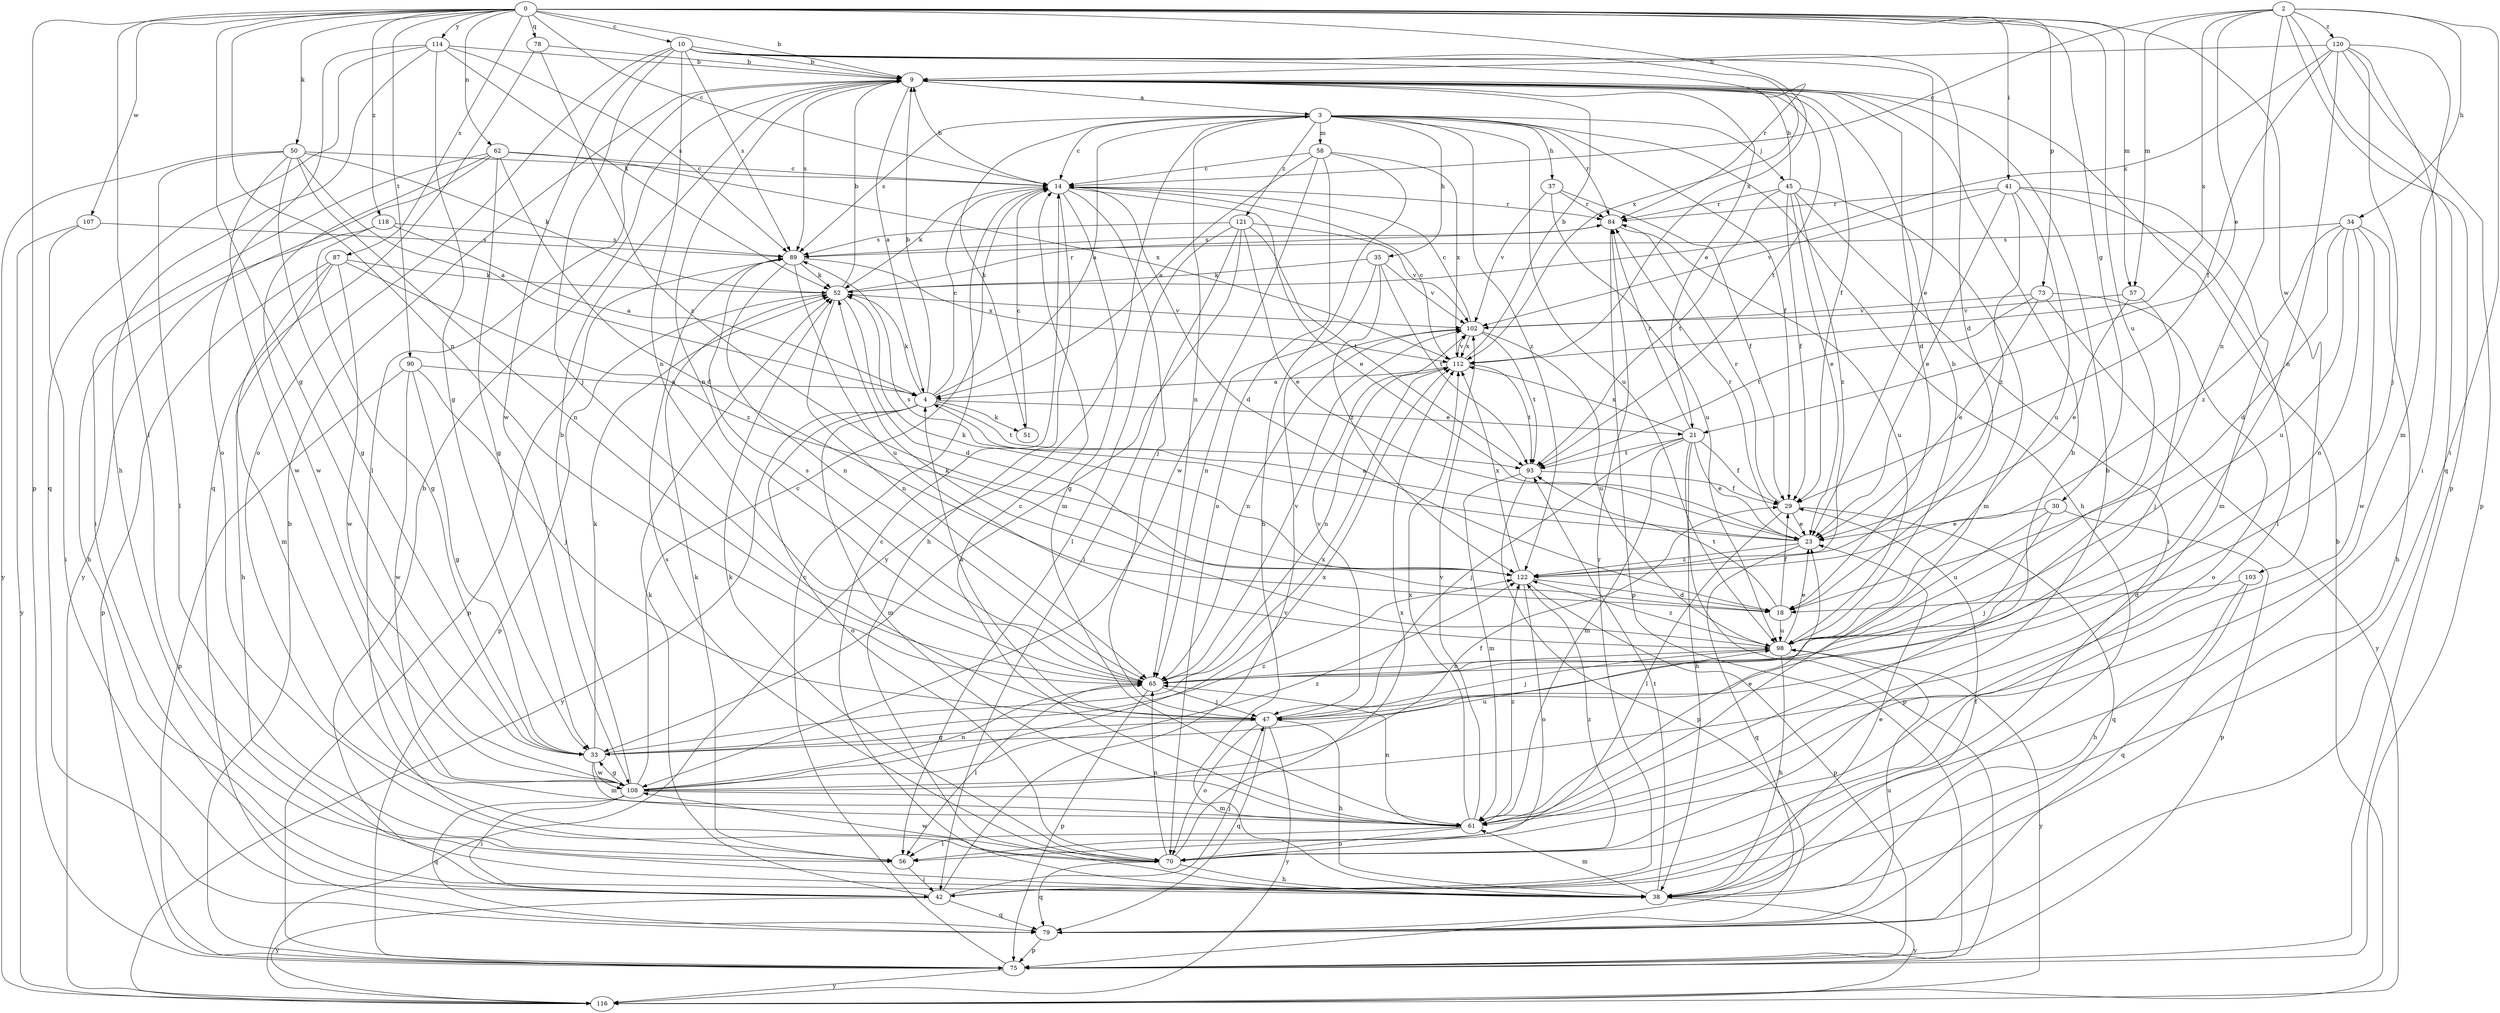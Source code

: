 strict digraph  {
0;
2;
3;
4;
9;
10;
14;
18;
21;
23;
29;
30;
33;
34;
35;
37;
38;
41;
42;
45;
47;
50;
51;
52;
56;
57;
58;
61;
62;
65;
70;
73;
75;
78;
79;
84;
87;
89;
90;
93;
98;
102;
103;
107;
108;
112;
114;
116;
118;
120;
121;
122;
0 -> 9  [label=b];
0 -> 10  [label=c];
0 -> 14  [label=c];
0 -> 30  [label=g];
0 -> 33  [label=g];
0 -> 41  [label=i];
0 -> 50  [label=k];
0 -> 56  [label=l];
0 -> 57  [label=m];
0 -> 62  [label=n];
0 -> 65  [label=n];
0 -> 73  [label=p];
0 -> 75  [label=p];
0 -> 78  [label=q];
0 -> 87  [label=s];
0 -> 90  [label=t];
0 -> 98  [label=u];
0 -> 103  [label=w];
0 -> 107  [label=w];
0 -> 112  [label=x];
0 -> 114  [label=y];
0 -> 118  [label=z];
2 -> 14  [label=c];
2 -> 21  [label=e];
2 -> 34  [label=h];
2 -> 42  [label=i];
2 -> 57  [label=m];
2 -> 65  [label=n];
2 -> 75  [label=p];
2 -> 79  [label=q];
2 -> 112  [label=x];
2 -> 120  [label=z];
3 -> 14  [label=c];
3 -> 29  [label=f];
3 -> 35  [label=h];
3 -> 37  [label=h];
3 -> 38  [label=h];
3 -> 45  [label=j];
3 -> 51  [label=k];
3 -> 58  [label=m];
3 -> 65  [label=n];
3 -> 84  [label=r];
3 -> 89  [label=s];
3 -> 98  [label=u];
3 -> 116  [label=y];
3 -> 121  [label=z];
3 -> 122  [label=z];
4 -> 3  [label=a];
4 -> 9  [label=b];
4 -> 14  [label=c];
4 -> 21  [label=e];
4 -> 51  [label=k];
4 -> 52  [label=k];
4 -> 61  [label=m];
4 -> 70  [label=o];
4 -> 93  [label=t];
4 -> 116  [label=y];
9 -> 3  [label=a];
9 -> 4  [label=a];
9 -> 18  [label=d];
9 -> 21  [label=e];
9 -> 29  [label=f];
9 -> 56  [label=l];
9 -> 65  [label=n];
9 -> 89  [label=s];
9 -> 93  [label=t];
10 -> 9  [label=b];
10 -> 18  [label=d];
10 -> 23  [label=e];
10 -> 47  [label=j];
10 -> 65  [label=n];
10 -> 70  [label=o];
10 -> 84  [label=r];
10 -> 89  [label=s];
10 -> 108  [label=w];
10 -> 112  [label=x];
14 -> 9  [label=b];
14 -> 18  [label=d];
14 -> 23  [label=e];
14 -> 38  [label=h];
14 -> 47  [label=j];
14 -> 52  [label=k];
14 -> 61  [label=m];
14 -> 84  [label=r];
18 -> 29  [label=f];
18 -> 93  [label=t];
18 -> 98  [label=u];
21 -> 23  [label=e];
21 -> 29  [label=f];
21 -> 38  [label=h];
21 -> 47  [label=j];
21 -> 61  [label=m];
21 -> 75  [label=p];
21 -> 84  [label=r];
21 -> 93  [label=t];
21 -> 112  [label=x];
23 -> 4  [label=a];
23 -> 79  [label=q];
23 -> 84  [label=r];
23 -> 89  [label=s];
23 -> 122  [label=z];
29 -> 23  [label=e];
29 -> 56  [label=l];
29 -> 79  [label=q];
29 -> 84  [label=r];
30 -> 23  [label=e];
30 -> 47  [label=j];
30 -> 75  [label=p];
30 -> 98  [label=u];
33 -> 52  [label=k];
33 -> 61  [label=m];
33 -> 98  [label=u];
33 -> 108  [label=w];
33 -> 112  [label=x];
33 -> 122  [label=z];
34 -> 18  [label=d];
34 -> 38  [label=h];
34 -> 65  [label=n];
34 -> 89  [label=s];
34 -> 98  [label=u];
34 -> 108  [label=w];
34 -> 122  [label=z];
35 -> 52  [label=k];
35 -> 65  [label=n];
35 -> 93  [label=t];
35 -> 102  [label=v];
35 -> 122  [label=z];
37 -> 29  [label=f];
37 -> 84  [label=r];
37 -> 98  [label=u];
37 -> 102  [label=v];
38 -> 14  [label=c];
38 -> 23  [label=e];
38 -> 29  [label=f];
38 -> 61  [label=m];
38 -> 93  [label=t];
38 -> 116  [label=y];
41 -> 23  [label=e];
41 -> 56  [label=l];
41 -> 61  [label=m];
41 -> 84  [label=r];
41 -> 98  [label=u];
41 -> 102  [label=v];
41 -> 122  [label=z];
42 -> 9  [label=b];
42 -> 47  [label=j];
42 -> 52  [label=k];
42 -> 79  [label=q];
42 -> 84  [label=r];
42 -> 102  [label=v];
42 -> 116  [label=y];
45 -> 9  [label=b];
45 -> 23  [label=e];
45 -> 29  [label=f];
45 -> 42  [label=i];
45 -> 61  [label=m];
45 -> 84  [label=r];
45 -> 93  [label=t];
45 -> 122  [label=z];
47 -> 4  [label=a];
47 -> 33  [label=g];
47 -> 38  [label=h];
47 -> 70  [label=o];
47 -> 79  [label=q];
47 -> 102  [label=v];
47 -> 116  [label=y];
50 -> 4  [label=a];
50 -> 14  [label=c];
50 -> 33  [label=g];
50 -> 52  [label=k];
50 -> 56  [label=l];
50 -> 65  [label=n];
50 -> 108  [label=w];
50 -> 116  [label=y];
51 -> 14  [label=c];
52 -> 9  [label=b];
52 -> 18  [label=d];
52 -> 65  [label=n];
52 -> 75  [label=p];
52 -> 84  [label=r];
52 -> 102  [label=v];
56 -> 42  [label=i];
56 -> 52  [label=k];
57 -> 23  [label=e];
57 -> 47  [label=j];
57 -> 102  [label=v];
58 -> 4  [label=a];
58 -> 14  [label=c];
58 -> 38  [label=h];
58 -> 70  [label=o];
58 -> 108  [label=w];
58 -> 112  [label=x];
61 -> 9  [label=b];
61 -> 14  [label=c];
61 -> 23  [label=e];
61 -> 56  [label=l];
61 -> 65  [label=n];
61 -> 70  [label=o];
61 -> 102  [label=v];
61 -> 112  [label=x];
61 -> 122  [label=z];
62 -> 14  [label=c];
62 -> 18  [label=d];
62 -> 33  [label=g];
62 -> 42  [label=i];
62 -> 108  [label=w];
62 -> 112  [label=x];
62 -> 116  [label=y];
65 -> 47  [label=j];
65 -> 56  [label=l];
65 -> 75  [label=p];
65 -> 89  [label=s];
65 -> 102  [label=v];
70 -> 9  [label=b];
70 -> 38  [label=h];
70 -> 52  [label=k];
70 -> 65  [label=n];
70 -> 79  [label=q];
70 -> 89  [label=s];
70 -> 108  [label=w];
70 -> 112  [label=x];
70 -> 122  [label=z];
73 -> 23  [label=e];
73 -> 70  [label=o];
73 -> 93  [label=t];
73 -> 102  [label=v];
73 -> 116  [label=y];
75 -> 9  [label=b];
75 -> 14  [label=c];
75 -> 116  [label=y];
78 -> 9  [label=b];
78 -> 79  [label=q];
78 -> 122  [label=z];
79 -> 75  [label=p];
79 -> 98  [label=u];
84 -> 75  [label=p];
84 -> 89  [label=s];
84 -> 98  [label=u];
87 -> 38  [label=h];
87 -> 52  [label=k];
87 -> 61  [label=m];
87 -> 75  [label=p];
87 -> 108  [label=w];
87 -> 122  [label=z];
89 -> 52  [label=k];
89 -> 65  [label=n];
89 -> 75  [label=p];
89 -> 98  [label=u];
89 -> 112  [label=x];
90 -> 4  [label=a];
90 -> 33  [label=g];
90 -> 47  [label=j];
90 -> 75  [label=p];
90 -> 108  [label=w];
93 -> 29  [label=f];
93 -> 61  [label=m];
93 -> 75  [label=p];
98 -> 9  [label=b];
98 -> 23  [label=e];
98 -> 38  [label=h];
98 -> 47  [label=j];
98 -> 52  [label=k];
98 -> 65  [label=n];
98 -> 116  [label=y];
98 -> 122  [label=z];
102 -> 14  [label=c];
102 -> 65  [label=n];
102 -> 93  [label=t];
102 -> 98  [label=u];
102 -> 112  [label=x];
103 -> 18  [label=d];
103 -> 38  [label=h];
103 -> 79  [label=q];
107 -> 42  [label=i];
107 -> 89  [label=s];
107 -> 116  [label=y];
108 -> 9  [label=b];
108 -> 14  [label=c];
108 -> 29  [label=f];
108 -> 33  [label=g];
108 -> 42  [label=i];
108 -> 61  [label=m];
108 -> 65  [label=n];
108 -> 79  [label=q];
108 -> 112  [label=x];
108 -> 122  [label=z];
112 -> 4  [label=a];
112 -> 9  [label=b];
112 -> 14  [label=c];
112 -> 65  [label=n];
112 -> 93  [label=t];
112 -> 102  [label=v];
114 -> 9  [label=b];
114 -> 33  [label=g];
114 -> 38  [label=h];
114 -> 52  [label=k];
114 -> 70  [label=o];
114 -> 79  [label=q];
114 -> 89  [label=s];
116 -> 9  [label=b];
118 -> 4  [label=a];
118 -> 33  [label=g];
118 -> 38  [label=h];
118 -> 89  [label=s];
120 -> 9  [label=b];
120 -> 29  [label=f];
120 -> 42  [label=i];
120 -> 47  [label=j];
120 -> 52  [label=k];
120 -> 61  [label=m];
120 -> 65  [label=n];
120 -> 75  [label=p];
121 -> 23  [label=e];
121 -> 33  [label=g];
121 -> 42  [label=i];
121 -> 56  [label=l];
121 -> 89  [label=s];
121 -> 93  [label=t];
121 -> 102  [label=v];
122 -> 18  [label=d];
122 -> 52  [label=k];
122 -> 70  [label=o];
122 -> 75  [label=p];
122 -> 112  [label=x];
}
